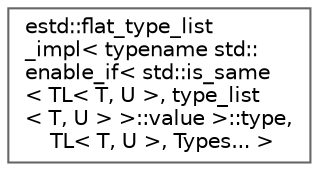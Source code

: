 digraph "Graphical Class Hierarchy"
{
 // LATEX_PDF_SIZE
  bgcolor="transparent";
  edge [fontname=Helvetica,fontsize=10,labelfontname=Helvetica,labelfontsize=10];
  node [fontname=Helvetica,fontsize=10,shape=box,height=0.2,width=0.4];
  rankdir="LR";
  Node0 [id="Node000000",label="estd::flat_type_list\l_impl\< typename std::\lenable_if\< std::is_same\l\< TL\< T, U \>, type_list\l\< T, U \> \>::value \>::type,\l TL\< T, U \>, Types... \>",height=0.2,width=0.4,color="grey40", fillcolor="white", style="filled",URL="$d2/d15/structestd_1_1flat__type__list__impl_3_01typename_01std_1_1enable__if_3_01std_1_1is__same_3_01TL41f621f3202474ae1a04a6eb15ff6523.html",tooltip=" "];
}
